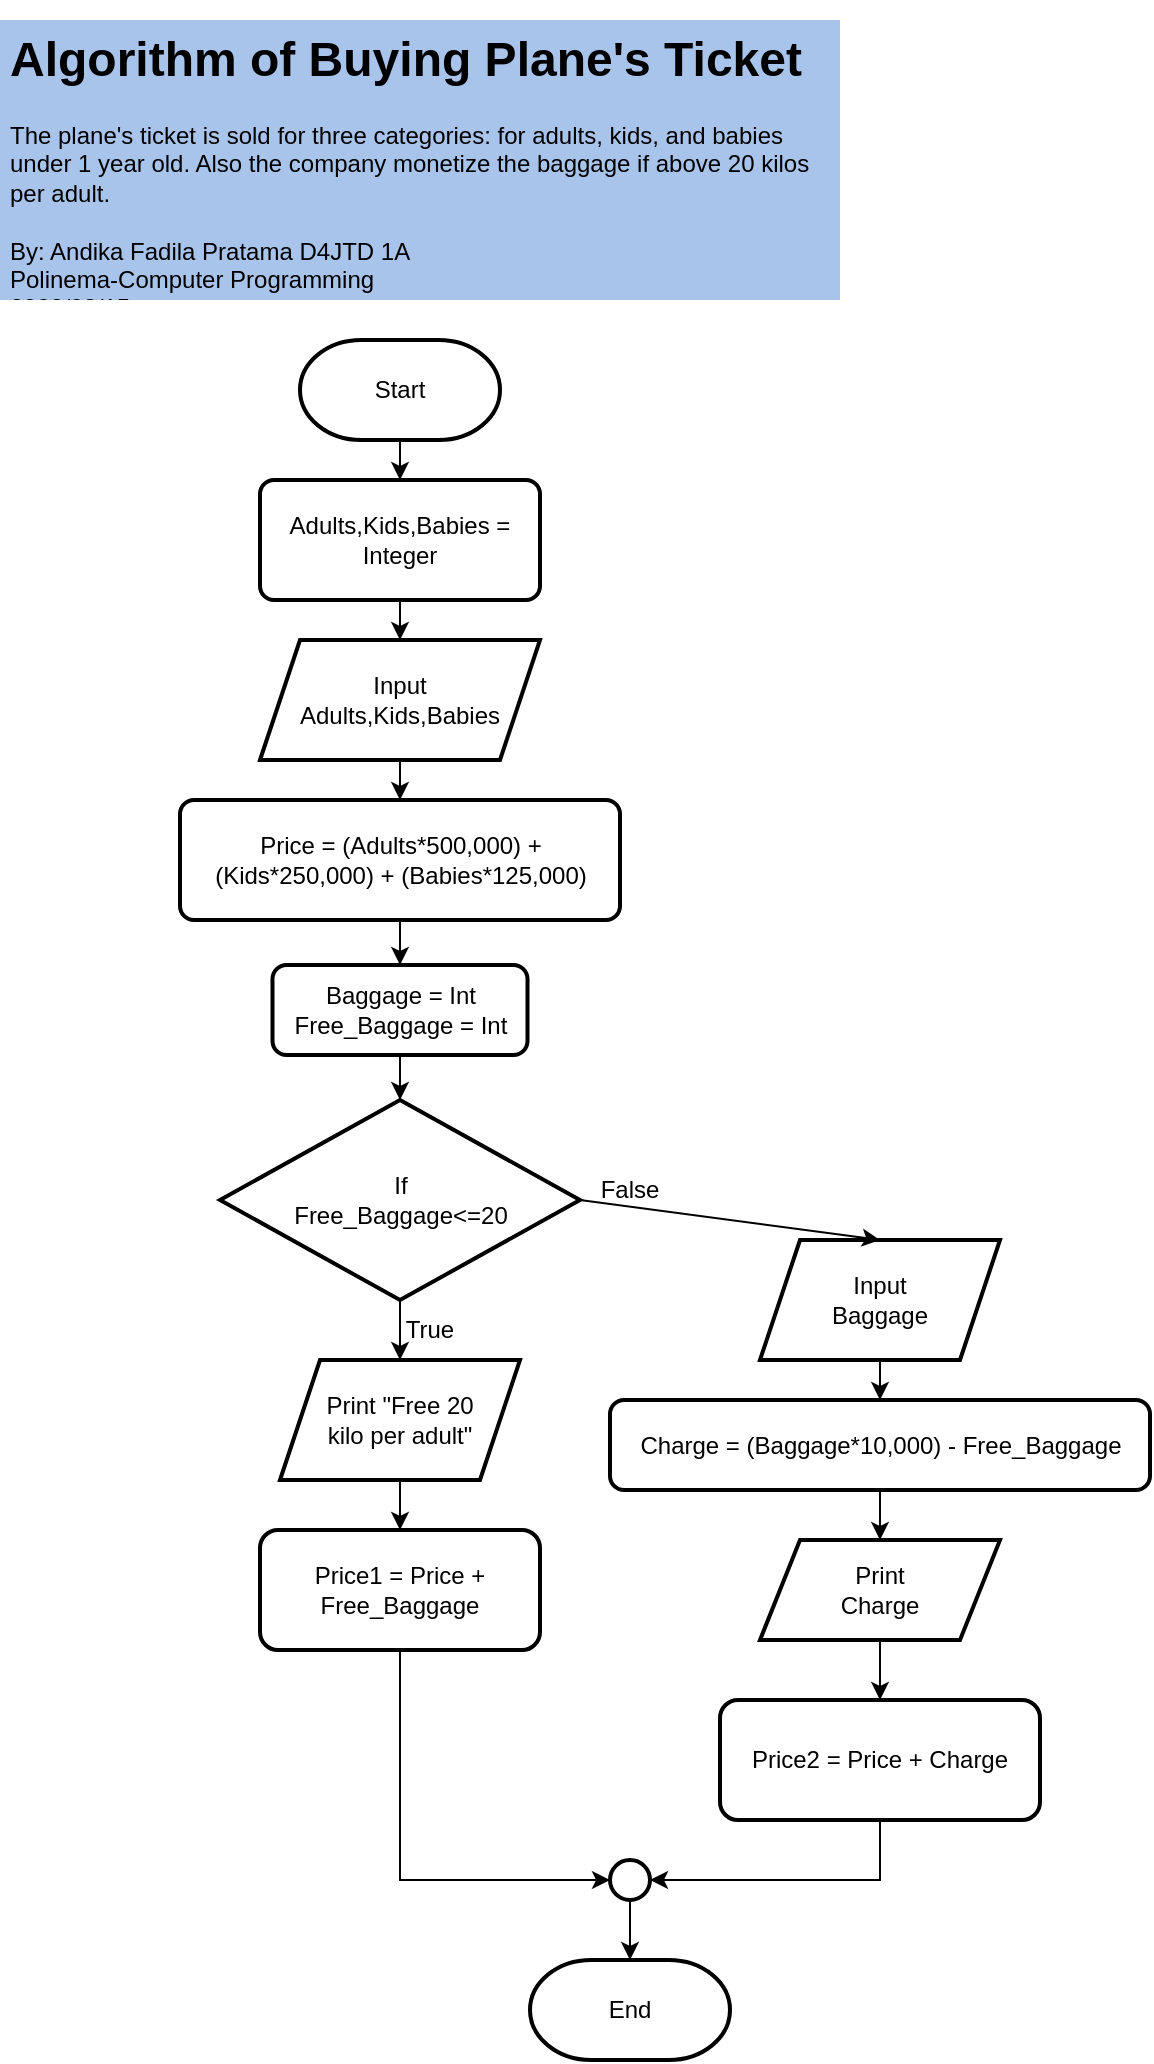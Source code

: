 <mxfile version="17.1.2" type="github">
  <diagram id="sBrC_O1w08wfmyPcie-q" name="Page-1">
    <mxGraphModel dx="806" dy="508" grid="1" gridSize="10" guides="1" tooltips="1" connect="1" arrows="1" fold="1" page="1" pageScale="1" pageWidth="850" pageHeight="1100" math="0" shadow="0">
      <root>
        <mxCell id="0" />
        <mxCell id="1" parent="0" />
        <mxCell id="xe1-zFBnf7JqBdZLS7pF-1" value="&lt;h1&gt;Algorithm of Buying Plane&#39;s Ticket&lt;br&gt;&lt;/h1&gt;&lt;div&gt;The plane&#39;s ticket is sold for three categories: for adults, kids, and babies under 1 year old. Also the company monetize the baggage if above 20 kilos per adult. &lt;br&gt;&lt;/div&gt;&lt;div&gt;&lt;br&gt;&lt;/div&gt;&lt;div&gt;By: Andika Fadila Pratama D4JTD 1A&lt;/div&gt;&lt;div&gt;Polinema-Computer Programming&lt;/div&gt;&lt;div&gt;2022/03/15&lt;br&gt;&lt;/div&gt;" style="text;html=1;strokeColor=none;fillColor=#A9C4EB;spacing=5;spacingTop=-20;whiteSpace=wrap;overflow=hidden;rounded=0;" vertex="1" parent="1">
          <mxGeometry x="40" y="40" width="420" height="140" as="geometry" />
        </mxCell>
        <mxCell id="xe1-zFBnf7JqBdZLS7pF-2" value="" style="strokeWidth=2;html=1;shape=mxgraph.flowchart.terminator;whiteSpace=wrap;fillColor=none;" vertex="1" parent="1">
          <mxGeometry x="190" y="200" width="100" height="50" as="geometry" />
        </mxCell>
        <mxCell id="xe1-zFBnf7JqBdZLS7pF-4" value="Start" style="text;html=1;strokeColor=none;fillColor=none;align=center;verticalAlign=middle;whiteSpace=wrap;rounded=0;" vertex="1" parent="1">
          <mxGeometry x="210" y="210" width="60" height="30" as="geometry" />
        </mxCell>
        <mxCell id="xe1-zFBnf7JqBdZLS7pF-6" value="" style="shape=parallelogram;perimeter=parallelogramPerimeter;whiteSpace=wrap;html=1;fixedSize=1;strokeWidth=2;fillColor=none;" vertex="1" parent="1">
          <mxGeometry x="170" y="350" width="140" height="60" as="geometry" />
        </mxCell>
        <mxCell id="xe1-zFBnf7JqBdZLS7pF-7" value="Input Adults,Kids,Babies" style="text;html=1;strokeColor=none;fillColor=none;align=center;verticalAlign=middle;whiteSpace=wrap;rounded=0;" vertex="1" parent="1">
          <mxGeometry x="210" y="365" width="60" height="30" as="geometry" />
        </mxCell>
        <mxCell id="xe1-zFBnf7JqBdZLS7pF-9" value="" style="rounded=1;whiteSpace=wrap;html=1;absoluteArcSize=1;arcSize=14;strokeWidth=2;fillColor=none;" vertex="1" parent="1">
          <mxGeometry x="170" y="270" width="140" height="60" as="geometry" />
        </mxCell>
        <mxCell id="xe1-zFBnf7JqBdZLS7pF-11" value="Adults,Kids,Babies = Integer" style="text;html=1;strokeColor=none;fillColor=none;align=center;verticalAlign=middle;whiteSpace=wrap;rounded=0;" vertex="1" parent="1">
          <mxGeometry x="175" y="285" width="130" height="30" as="geometry" />
        </mxCell>
        <mxCell id="xe1-zFBnf7JqBdZLS7pF-12" value="" style="rounded=1;whiteSpace=wrap;html=1;absoluteArcSize=1;arcSize=14;strokeWidth=2;fillColor=none;" vertex="1" parent="1">
          <mxGeometry x="130" y="430" width="220" height="60" as="geometry" />
        </mxCell>
        <mxCell id="xe1-zFBnf7JqBdZLS7pF-13" value="Price = (Adults*500,000) + (Kids*250,000) + (Babies*125,000)" style="text;html=1;strokeColor=none;fillColor=none;align=center;verticalAlign=middle;whiteSpace=wrap;rounded=0;" vertex="1" parent="1">
          <mxGeometry x="132.5" y="445" width="215" height="30" as="geometry" />
        </mxCell>
        <mxCell id="xe1-zFBnf7JqBdZLS7pF-15" value="" style="strokeWidth=2;html=1;shape=mxgraph.flowchart.decision;whiteSpace=wrap;fillColor=none;" vertex="1" parent="1">
          <mxGeometry x="150" y="580" width="180" height="100" as="geometry" />
        </mxCell>
        <mxCell id="xe1-zFBnf7JqBdZLS7pF-16" value="If Free_Baggage&amp;lt;=20" style="text;html=1;strokeColor=none;fillColor=none;align=center;verticalAlign=middle;whiteSpace=wrap;rounded=0;" vertex="1" parent="1">
          <mxGeometry x="182.5" y="615" width="115" height="30" as="geometry" />
        </mxCell>
        <mxCell id="xe1-zFBnf7JqBdZLS7pF-18" value="" style="rounded=1;whiteSpace=wrap;html=1;absoluteArcSize=1;arcSize=14;strokeWidth=2;fillColor=none;" vertex="1" parent="1">
          <mxGeometry x="176.25" y="512.5" width="127.5" height="45" as="geometry" />
        </mxCell>
        <mxCell id="xe1-zFBnf7JqBdZLS7pF-19" value="&lt;div&gt;Baggage = Int&lt;/div&gt;&lt;div&gt;Free_Baggage = Int&lt;br&gt;&lt;/div&gt;" style="text;html=1;strokeColor=none;fillColor=none;align=center;verticalAlign=middle;whiteSpace=wrap;rounded=0;" vertex="1" parent="1">
          <mxGeometry x="182.5" y="520" width="115" height="30" as="geometry" />
        </mxCell>
        <mxCell id="xe1-zFBnf7JqBdZLS7pF-21" value="" style="shape=parallelogram;perimeter=parallelogramPerimeter;whiteSpace=wrap;html=1;fixedSize=1;strokeWidth=2;fillColor=none;" vertex="1" parent="1">
          <mxGeometry x="180" y="710" width="120" height="60" as="geometry" />
        </mxCell>
        <mxCell id="xe1-zFBnf7JqBdZLS7pF-24" value="Print &quot;Free 20 kilo per adult&quot;" style="text;html=1;strokeColor=none;fillColor=none;align=center;verticalAlign=middle;whiteSpace=wrap;rounded=0;" vertex="1" parent="1">
          <mxGeometry x="200" y="725" width="80" height="30" as="geometry" />
        </mxCell>
        <mxCell id="xe1-zFBnf7JqBdZLS7pF-27" value="" style="endArrow=classic;html=1;rounded=0;exitX=0.5;exitY=1;exitDx=0;exitDy=0;exitPerimeter=0;entryX=0.5;entryY=0;entryDx=0;entryDy=0;" edge="1" parent="1" source="xe1-zFBnf7JqBdZLS7pF-15" target="xe1-zFBnf7JqBdZLS7pF-21">
          <mxGeometry width="50" height="50" relative="1" as="geometry">
            <mxPoint x="390" y="680" as="sourcePoint" />
            <mxPoint x="190" y="690" as="targetPoint" />
          </mxGeometry>
        </mxCell>
        <mxCell id="xe1-zFBnf7JqBdZLS7pF-28" value="True" style="text;html=1;strokeColor=none;fillColor=none;align=center;verticalAlign=middle;whiteSpace=wrap;rounded=0;" vertex="1" parent="1">
          <mxGeometry x="240" y="680" width="30" height="30" as="geometry" />
        </mxCell>
        <mxCell id="xe1-zFBnf7JqBdZLS7pF-29" value="" style="endArrow=classic;html=1;rounded=0;exitX=1;exitY=0.5;exitDx=0;exitDy=0;exitPerimeter=0;entryX=0.5;entryY=0;entryDx=0;entryDy=0;" edge="1" parent="1" source="xe1-zFBnf7JqBdZLS7pF-15" target="xe1-zFBnf7JqBdZLS7pF-31">
          <mxGeometry width="50" height="50" relative="1" as="geometry">
            <mxPoint x="390" y="680" as="sourcePoint" />
            <mxPoint x="410" y="660" as="targetPoint" />
          </mxGeometry>
        </mxCell>
        <mxCell id="xe1-zFBnf7JqBdZLS7pF-30" value="False" style="text;html=1;strokeColor=none;fillColor=none;align=center;verticalAlign=middle;whiteSpace=wrap;rounded=0;" vertex="1" parent="1">
          <mxGeometry x="330" y="610" width="50" height="30" as="geometry" />
        </mxCell>
        <mxCell id="xe1-zFBnf7JqBdZLS7pF-31" value="" style="shape=parallelogram;perimeter=parallelogramPerimeter;whiteSpace=wrap;html=1;fixedSize=1;strokeWidth=2;fillColor=none;" vertex="1" parent="1">
          <mxGeometry x="420" y="650" width="120" height="60" as="geometry" />
        </mxCell>
        <mxCell id="xe1-zFBnf7JqBdZLS7pF-32" value="Input Baggage" style="text;html=1;strokeColor=none;fillColor=none;align=center;verticalAlign=middle;whiteSpace=wrap;rounded=0;" vertex="1" parent="1">
          <mxGeometry x="450" y="665" width="60" height="30" as="geometry" />
        </mxCell>
        <mxCell id="xe1-zFBnf7JqBdZLS7pF-34" value="" style="rounded=1;whiteSpace=wrap;html=1;absoluteArcSize=1;arcSize=14;strokeWidth=2;fillColor=none;" vertex="1" parent="1">
          <mxGeometry x="345" y="730" width="270" height="45" as="geometry" />
        </mxCell>
        <mxCell id="xe1-zFBnf7JqBdZLS7pF-35" value="Charge = (Baggage*10,000) - Free_Baggage" style="text;html=1;strokeColor=none;fillColor=none;align=center;verticalAlign=middle;whiteSpace=wrap;rounded=0;" vertex="1" parent="1">
          <mxGeometry x="352.5" y="737.5" width="255" height="30" as="geometry" />
        </mxCell>
        <mxCell id="xe1-zFBnf7JqBdZLS7pF-36" value="" style="endArrow=classic;html=1;rounded=0;exitX=0.5;exitY=1;exitDx=0;exitDy=0;entryX=0.5;entryY=0;entryDx=0;entryDy=0;" edge="1" parent="1" source="xe1-zFBnf7JqBdZLS7pF-12" target="xe1-zFBnf7JqBdZLS7pF-18">
          <mxGeometry width="50" height="50" relative="1" as="geometry">
            <mxPoint x="330" y="630" as="sourcePoint" />
            <mxPoint x="380" y="580" as="targetPoint" />
          </mxGeometry>
        </mxCell>
        <mxCell id="xe1-zFBnf7JqBdZLS7pF-37" value="" style="endArrow=classic;html=1;rounded=0;exitX=0.5;exitY=1;exitDx=0;exitDy=0;entryX=0.5;entryY=0;entryDx=0;entryDy=0;entryPerimeter=0;" edge="1" parent="1" source="xe1-zFBnf7JqBdZLS7pF-18" target="xe1-zFBnf7JqBdZLS7pF-15">
          <mxGeometry width="50" height="50" relative="1" as="geometry">
            <mxPoint x="330" y="630" as="sourcePoint" />
            <mxPoint x="380" y="580" as="targetPoint" />
          </mxGeometry>
        </mxCell>
        <mxCell id="xe1-zFBnf7JqBdZLS7pF-39" value="" style="endArrow=classic;html=1;rounded=0;exitX=0.5;exitY=1;exitDx=0;exitDy=0;entryX=0.5;entryY=0;entryDx=0;entryDy=0;" edge="1" parent="1" source="xe1-zFBnf7JqBdZLS7pF-31" target="xe1-zFBnf7JqBdZLS7pF-34">
          <mxGeometry width="50" height="50" relative="1" as="geometry">
            <mxPoint x="330" y="740" as="sourcePoint" />
            <mxPoint x="380" y="690" as="targetPoint" />
          </mxGeometry>
        </mxCell>
        <mxCell id="xe1-zFBnf7JqBdZLS7pF-40" value="" style="shape=parallelogram;perimeter=parallelogramPerimeter;whiteSpace=wrap;html=1;fixedSize=1;strokeWidth=2;fillColor=none;" vertex="1" parent="1">
          <mxGeometry x="420" y="800" width="120" height="50" as="geometry" />
        </mxCell>
        <mxCell id="xe1-zFBnf7JqBdZLS7pF-41" value="Print Charge" style="text;html=1;strokeColor=none;fillColor=none;align=center;verticalAlign=middle;whiteSpace=wrap;rounded=0;" vertex="1" parent="1">
          <mxGeometry x="450" y="810" width="60" height="30" as="geometry" />
        </mxCell>
        <mxCell id="xe1-zFBnf7JqBdZLS7pF-42" value="" style="endArrow=classic;html=1;rounded=0;exitX=0.5;exitY=1;exitDx=0;exitDy=0;entryX=0.5;entryY=0;entryDx=0;entryDy=0;" edge="1" parent="1" source="xe1-zFBnf7JqBdZLS7pF-34" target="xe1-zFBnf7JqBdZLS7pF-40">
          <mxGeometry width="50" height="50" relative="1" as="geometry">
            <mxPoint x="330" y="800" as="sourcePoint" />
            <mxPoint x="380" y="750" as="targetPoint" />
          </mxGeometry>
        </mxCell>
        <mxCell id="xe1-zFBnf7JqBdZLS7pF-45" value="" style="endArrow=classic;html=1;rounded=0;exitX=0.5;exitY=1;exitDx=0;exitDy=0;entryX=0.5;entryY=0;entryDx=0;entryDy=0;" edge="1" parent="1" source="xe1-zFBnf7JqBdZLS7pF-9" target="xe1-zFBnf7JqBdZLS7pF-6">
          <mxGeometry width="50" height="50" relative="1" as="geometry">
            <mxPoint x="330" y="430" as="sourcePoint" />
            <mxPoint x="380" y="380" as="targetPoint" />
          </mxGeometry>
        </mxCell>
        <mxCell id="xe1-zFBnf7JqBdZLS7pF-46" value="" style="endArrow=classic;html=1;rounded=0;exitX=0.5;exitY=1;exitDx=0;exitDy=0;entryX=0.5;entryY=0;entryDx=0;entryDy=0;" edge="1" parent="1" source="xe1-zFBnf7JqBdZLS7pF-6" target="xe1-zFBnf7JqBdZLS7pF-12">
          <mxGeometry width="50" height="50" relative="1" as="geometry">
            <mxPoint x="330" y="430" as="sourcePoint" />
            <mxPoint x="380" y="380" as="targetPoint" />
          </mxGeometry>
        </mxCell>
        <mxCell id="xe1-zFBnf7JqBdZLS7pF-48" value="" style="endArrow=classic;html=1;rounded=0;exitX=0.5;exitY=1;exitDx=0;exitDy=0;exitPerimeter=0;entryX=0.5;entryY=0;entryDx=0;entryDy=0;" edge="1" parent="1" source="xe1-zFBnf7JqBdZLS7pF-2" target="xe1-zFBnf7JqBdZLS7pF-9">
          <mxGeometry width="50" height="50" relative="1" as="geometry">
            <mxPoint x="330" y="420" as="sourcePoint" />
            <mxPoint x="380" y="370" as="targetPoint" />
          </mxGeometry>
        </mxCell>
        <mxCell id="xe1-zFBnf7JqBdZLS7pF-49" value="" style="rounded=1;whiteSpace=wrap;html=1;strokeWidth=2;fillColor=none;" vertex="1" parent="1">
          <mxGeometry x="400" y="880" width="160" height="60" as="geometry" />
        </mxCell>
        <mxCell id="xe1-zFBnf7JqBdZLS7pF-50" value="Price2 = Price + Charge" style="text;html=1;strokeColor=none;fillColor=none;align=center;verticalAlign=middle;whiteSpace=wrap;rounded=0;" vertex="1" parent="1">
          <mxGeometry x="410" y="895" width="140" height="30" as="geometry" />
        </mxCell>
        <mxCell id="xe1-zFBnf7JqBdZLS7pF-51" value="" style="endArrow=classic;html=1;rounded=0;exitX=0.5;exitY=1;exitDx=0;exitDy=0;entryX=0.5;entryY=0;entryDx=0;entryDy=0;" edge="1" parent="1" source="xe1-zFBnf7JqBdZLS7pF-40" target="xe1-zFBnf7JqBdZLS7pF-49">
          <mxGeometry width="50" height="50" relative="1" as="geometry">
            <mxPoint x="330" y="880" as="sourcePoint" />
            <mxPoint x="380" y="830" as="targetPoint" />
          </mxGeometry>
        </mxCell>
        <mxCell id="xe1-zFBnf7JqBdZLS7pF-52" value="" style="rounded=1;whiteSpace=wrap;html=1;strokeWidth=2;fillColor=none;" vertex="1" parent="1">
          <mxGeometry x="170" y="795" width="140" height="60" as="geometry" />
        </mxCell>
        <mxCell id="xe1-zFBnf7JqBdZLS7pF-53" value="Price1 = Price + Free_Baggage" style="text;html=1;strokeColor=none;fillColor=none;align=center;verticalAlign=middle;whiteSpace=wrap;rounded=0;" vertex="1" parent="1">
          <mxGeometry x="185" y="810" width="110" height="30" as="geometry" />
        </mxCell>
        <mxCell id="xe1-zFBnf7JqBdZLS7pF-54" value="" style="endArrow=classic;html=1;rounded=0;exitX=0.5;exitY=1;exitDx=0;exitDy=0;entryX=0.5;entryY=0;entryDx=0;entryDy=0;" edge="1" parent="1" source="xe1-zFBnf7JqBdZLS7pF-21" target="xe1-zFBnf7JqBdZLS7pF-52">
          <mxGeometry width="50" height="50" relative="1" as="geometry">
            <mxPoint x="330" y="800" as="sourcePoint" />
            <mxPoint x="260" y="790" as="targetPoint" />
          </mxGeometry>
        </mxCell>
        <mxCell id="xe1-zFBnf7JqBdZLS7pF-55" value="" style="ellipse;whiteSpace=wrap;html=1;aspect=fixed;strokeWidth=2;fillColor=none;" vertex="1" parent="1">
          <mxGeometry x="345" y="960" width="20" height="20" as="geometry" />
        </mxCell>
        <mxCell id="xe1-zFBnf7JqBdZLS7pF-56" value="" style="endArrow=classic;html=1;rounded=0;exitX=0.5;exitY=1;exitDx=0;exitDy=0;entryX=0;entryY=0.5;entryDx=0;entryDy=0;" edge="1" parent="1" source="xe1-zFBnf7JqBdZLS7pF-52" target="xe1-zFBnf7JqBdZLS7pF-55">
          <mxGeometry width="50" height="50" relative="1" as="geometry">
            <mxPoint x="330" y="880" as="sourcePoint" />
            <mxPoint x="380" y="830" as="targetPoint" />
            <Array as="points">
              <mxPoint x="240" y="970" />
            </Array>
          </mxGeometry>
        </mxCell>
        <mxCell id="xe1-zFBnf7JqBdZLS7pF-57" value="" style="endArrow=classic;html=1;rounded=0;exitX=0.5;exitY=1;exitDx=0;exitDy=0;entryX=1;entryY=0.5;entryDx=0;entryDy=0;" edge="1" parent="1" source="xe1-zFBnf7JqBdZLS7pF-49" target="xe1-zFBnf7JqBdZLS7pF-55">
          <mxGeometry width="50" height="50" relative="1" as="geometry">
            <mxPoint x="330" y="880" as="sourcePoint" />
            <mxPoint x="380" y="830" as="targetPoint" />
            <Array as="points">
              <mxPoint x="480" y="970" />
            </Array>
          </mxGeometry>
        </mxCell>
        <mxCell id="xe1-zFBnf7JqBdZLS7pF-58" value="" style="strokeWidth=2;html=1;shape=mxgraph.flowchart.terminator;whiteSpace=wrap;fillColor=none;" vertex="1" parent="1">
          <mxGeometry x="305" y="1010" width="100" height="50" as="geometry" />
        </mxCell>
        <mxCell id="xe1-zFBnf7JqBdZLS7pF-59" value="" style="endArrow=classic;html=1;rounded=0;exitX=0.5;exitY=1;exitDx=0;exitDy=0;entryX=0.5;entryY=0;entryDx=0;entryDy=0;entryPerimeter=0;" edge="1" parent="1" source="xe1-zFBnf7JqBdZLS7pF-55" target="xe1-zFBnf7JqBdZLS7pF-58">
          <mxGeometry width="50" height="50" relative="1" as="geometry">
            <mxPoint x="420" y="890" as="sourcePoint" />
            <mxPoint x="470" y="840" as="targetPoint" />
          </mxGeometry>
        </mxCell>
        <mxCell id="xe1-zFBnf7JqBdZLS7pF-60" value="End" style="text;html=1;strokeColor=none;fillColor=none;align=center;verticalAlign=middle;whiteSpace=wrap;rounded=0;" vertex="1" parent="1">
          <mxGeometry x="325" y="1020" width="60" height="30" as="geometry" />
        </mxCell>
      </root>
    </mxGraphModel>
  </diagram>
</mxfile>
